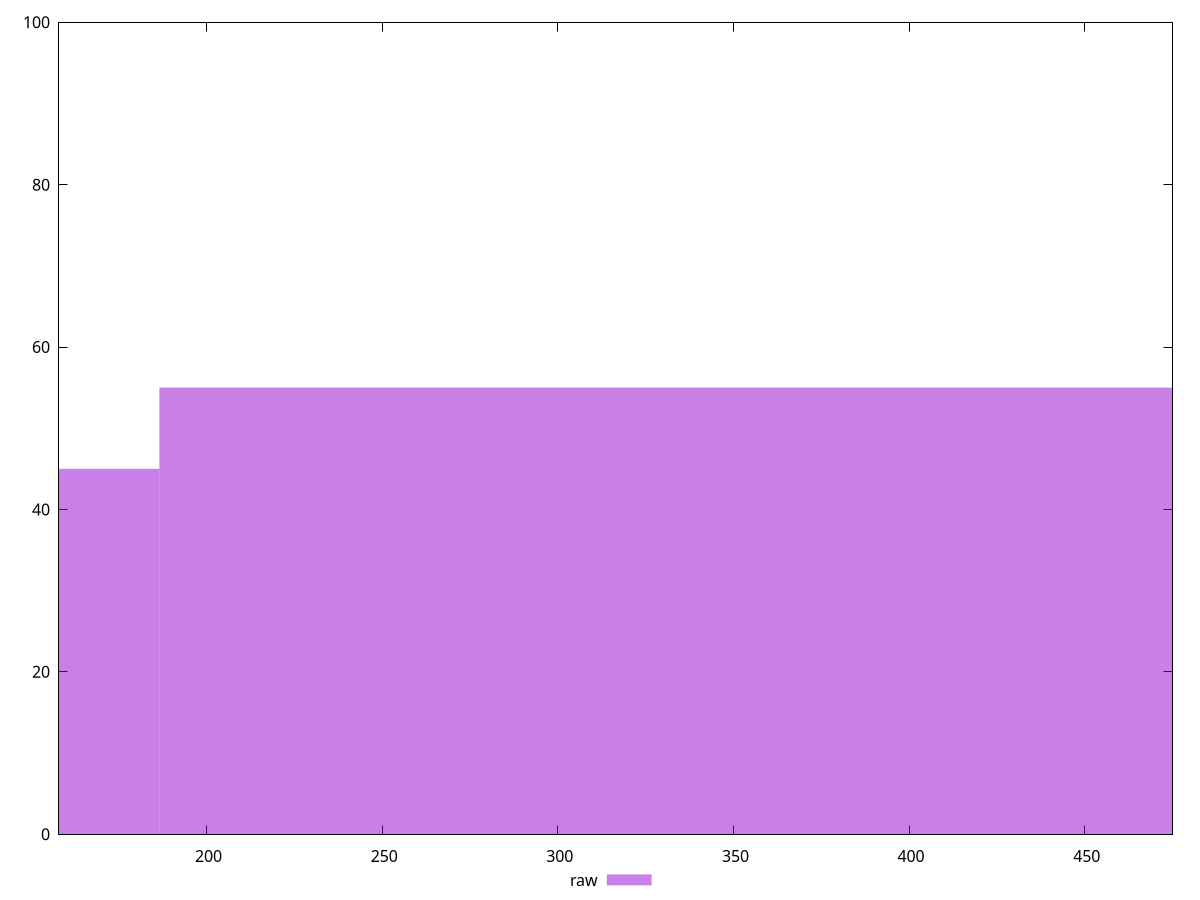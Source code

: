 reset

$raw <<EOF
0 45
373.14813159892987 55
EOF

set key outside below
set boxwidth 373.14813159892987
set xrange [158:475]
set yrange [0:100]
set style fill transparent solid 0.5 noborder
set terminal svg size 640, 490 enhanced background rgb 'white'
set output "report_00007_2020-12-11T15:55:29.892Z/render-blocking-resources/samples/pages+cached+noexternal/raw/histogram.svg"

plot $raw title "raw" with boxes

reset
